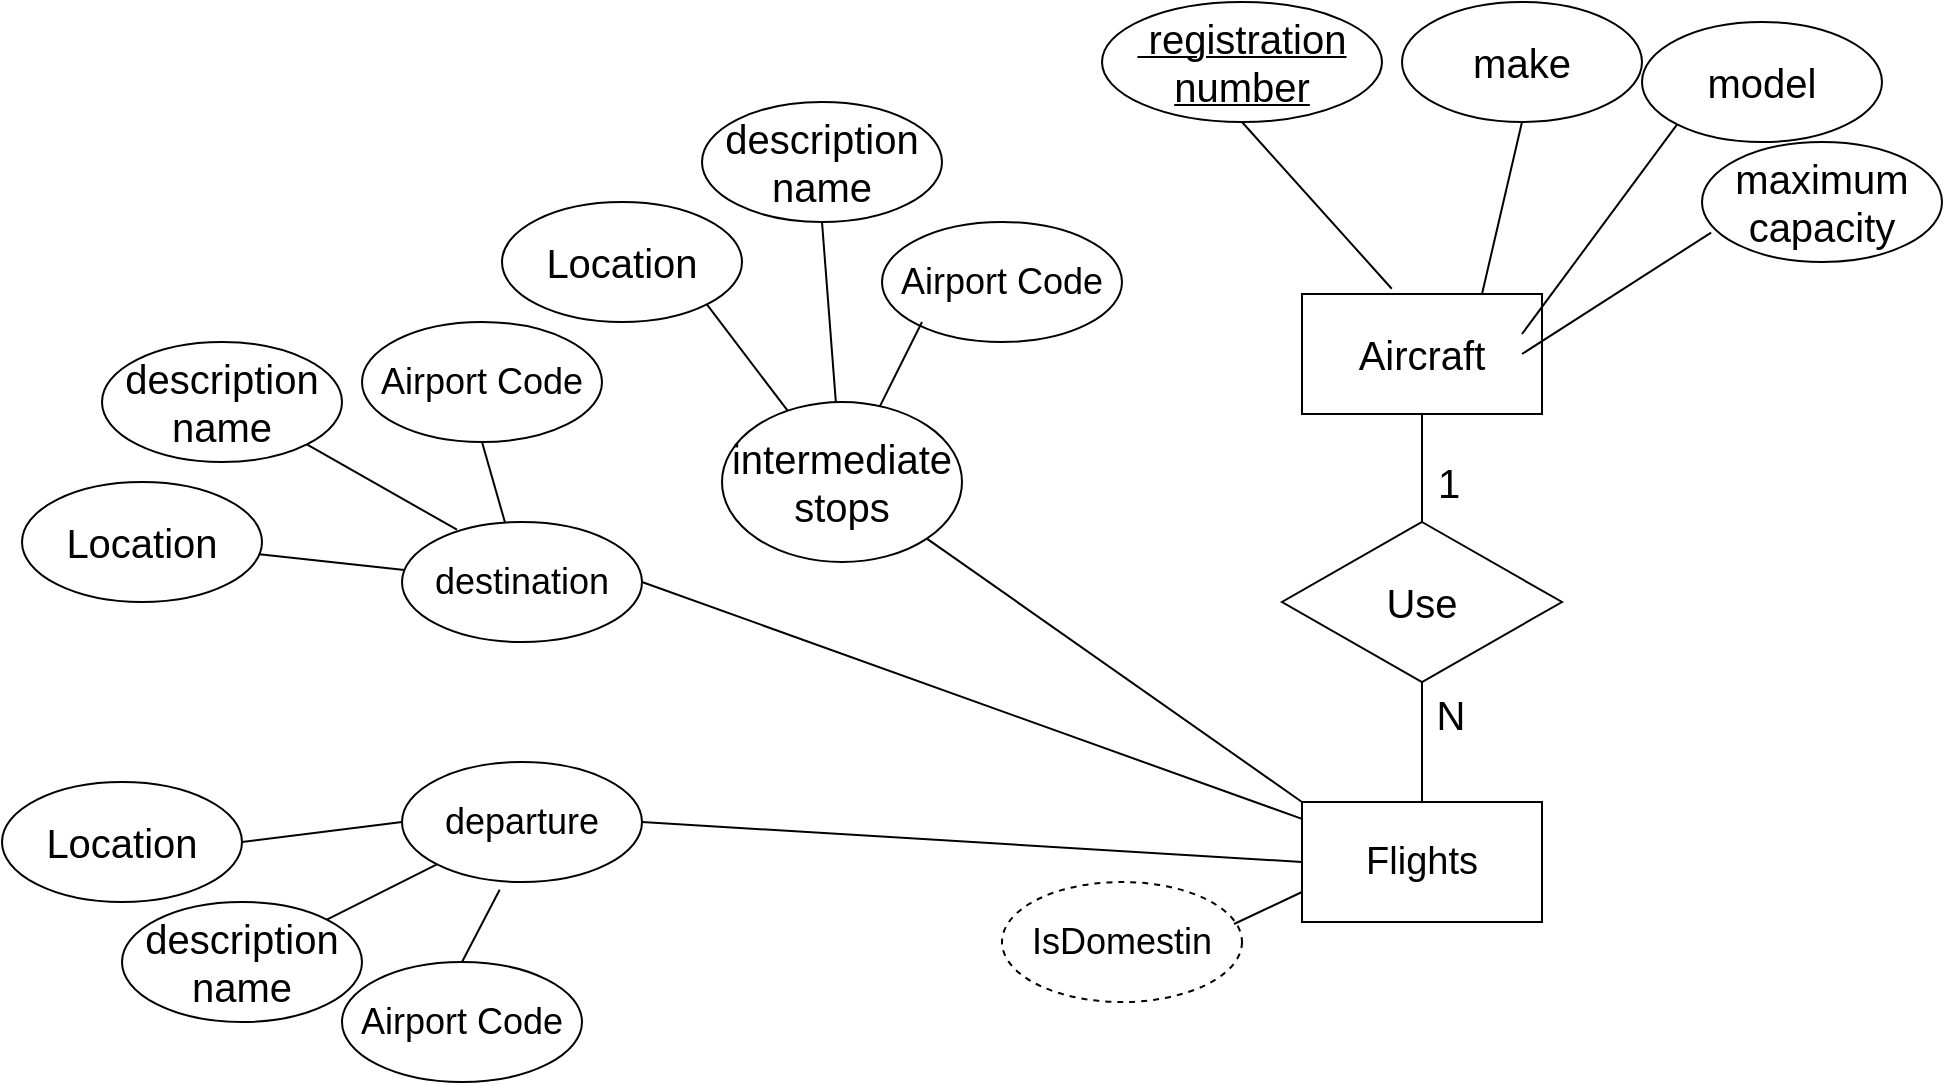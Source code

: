 <mxfile version="15.7.0" type="github">
  <diagram id="3nHWKs5S-ABrskF8WtKg" name="Page-1">
    <mxGraphModel dx="2014" dy="1089" grid="1" gridSize="10" guides="1" tooltips="1" connect="1" arrows="1" fold="1" page="1" pageScale="1" pageWidth="4681" pageHeight="3300" math="0" shadow="0">
      <root>
        <mxCell id="0" />
        <mxCell id="1" parent="0" />
        <mxCell id="D0vi7zzEL4y-7OBPKq5H-2" value="&lt;font style=&quot;font-size: 20px&quot;&gt;Aircraft&lt;/font&gt;" style="rounded=0;whiteSpace=wrap;html=1;" vertex="1" parent="1">
          <mxGeometry x="680" y="186" width="120" height="60" as="geometry" />
        </mxCell>
        <mxCell id="D0vi7zzEL4y-7OBPKq5H-3" value="&lt;u&gt;&lt;font style=&quot;font-size: 20px&quot;&gt;&amp;nbsp;registration number&lt;/font&gt;&lt;/u&gt;" style="ellipse;whiteSpace=wrap;html=1;" vertex="1" parent="1">
          <mxGeometry x="580" y="40" width="140" height="60" as="geometry" />
        </mxCell>
        <mxCell id="D0vi7zzEL4y-7OBPKq5H-4" value="" style="endArrow=none;html=1;rounded=0;entryX=0.5;entryY=1;entryDx=0;entryDy=0;exitX=0.374;exitY=-0.044;exitDx=0;exitDy=0;exitPerimeter=0;" edge="1" parent="1" source="D0vi7zzEL4y-7OBPKq5H-2" target="D0vi7zzEL4y-7OBPKq5H-3">
          <mxGeometry width="50" height="50" relative="1" as="geometry">
            <mxPoint x="730" y="186" as="sourcePoint" />
            <mxPoint x="780" y="136" as="targetPoint" />
          </mxGeometry>
        </mxCell>
        <mxCell id="D0vi7zzEL4y-7OBPKq5H-6" value="&lt;font style=&quot;font-size: 20px&quot;&gt;make&lt;/font&gt;" style="ellipse;whiteSpace=wrap;html=1;" vertex="1" parent="1">
          <mxGeometry x="730" y="40" width="120" height="60" as="geometry" />
        </mxCell>
        <mxCell id="D0vi7zzEL4y-7OBPKq5H-8" value="&lt;font style=&quot;font-size: 20px&quot;&gt;model&lt;/font&gt;" style="ellipse;whiteSpace=wrap;html=1;" vertex="1" parent="1">
          <mxGeometry x="850" y="50" width="120" height="60" as="geometry" />
        </mxCell>
        <mxCell id="D0vi7zzEL4y-7OBPKq5H-9" value="&lt;font style=&quot;font-size: 20px&quot;&gt;maximum capacity&lt;/font&gt;" style="ellipse;whiteSpace=wrap;html=1;" vertex="1" parent="1">
          <mxGeometry x="880" y="110" width="120" height="60" as="geometry" />
        </mxCell>
        <mxCell id="D0vi7zzEL4y-7OBPKq5H-11" value="" style="endArrow=none;html=1;rounded=0;entryX=0.5;entryY=1;entryDx=0;entryDy=0;" edge="1" parent="1" target="D0vi7zzEL4y-7OBPKq5H-6">
          <mxGeometry width="50" height="50" relative="1" as="geometry">
            <mxPoint x="770" y="186" as="sourcePoint" />
            <mxPoint x="820" y="136" as="targetPoint" />
          </mxGeometry>
        </mxCell>
        <mxCell id="D0vi7zzEL4y-7OBPKq5H-12" value="" style="endArrow=none;html=1;rounded=0;entryX=0;entryY=1;entryDx=0;entryDy=0;" edge="1" parent="1" target="D0vi7zzEL4y-7OBPKq5H-8">
          <mxGeometry width="50" height="50" relative="1" as="geometry">
            <mxPoint x="790" y="206" as="sourcePoint" />
            <mxPoint x="840" y="156" as="targetPoint" />
          </mxGeometry>
        </mxCell>
        <mxCell id="D0vi7zzEL4y-7OBPKq5H-13" value="" style="endArrow=none;html=1;rounded=0;entryX=0.038;entryY=0.755;entryDx=0;entryDy=0;entryPerimeter=0;" edge="1" parent="1" target="D0vi7zzEL4y-7OBPKq5H-9">
          <mxGeometry width="50" height="50" relative="1" as="geometry">
            <mxPoint x="790" y="216" as="sourcePoint" />
            <mxPoint x="840" y="166" as="targetPoint" />
          </mxGeometry>
        </mxCell>
        <mxCell id="D0vi7zzEL4y-7OBPKq5H-14" value="&lt;font style=&quot;font-size: 19px&quot;&gt;Flights&lt;/font&gt;" style="rounded=0;whiteSpace=wrap;html=1;" vertex="1" parent="1">
          <mxGeometry x="680" y="440" width="120" height="60" as="geometry" />
        </mxCell>
        <mxCell id="D0vi7zzEL4y-7OBPKq5H-16" value="&lt;font style=&quot;font-size: 18px&quot;&gt;destination&lt;/font&gt;" style="ellipse;whiteSpace=wrap;html=1;" vertex="1" parent="1">
          <mxGeometry x="230" y="300" width="120" height="60" as="geometry" />
        </mxCell>
        <mxCell id="D0vi7zzEL4y-7OBPKq5H-17" value="" style="endArrow=none;html=1;rounded=0;fontSize=20;exitX=1;exitY=0.5;exitDx=0;exitDy=0;" edge="1" parent="1" source="D0vi7zzEL4y-7OBPKq5H-16" target="D0vi7zzEL4y-7OBPKq5H-14">
          <mxGeometry width="50" height="50" relative="1" as="geometry">
            <mxPoint x="520" y="480" as="sourcePoint" />
            <mxPoint x="570" y="430" as="targetPoint" />
          </mxGeometry>
        </mxCell>
        <mxCell id="D0vi7zzEL4y-7OBPKq5H-19" value="&lt;span style=&quot;font-size: 18px&quot;&gt;IsDomestin&lt;/span&gt;" style="ellipse;whiteSpace=wrap;html=1;dashed=1;" vertex="1" parent="1">
          <mxGeometry x="530" y="480" width="120" height="60" as="geometry" />
        </mxCell>
        <mxCell id="D0vi7zzEL4y-7OBPKq5H-21" value="" style="endArrow=none;html=1;rounded=0;fontSize=20;entryX=0;entryY=0.75;entryDx=0;entryDy=0;exitX=0.967;exitY=0.35;exitDx=0;exitDy=0;exitPerimeter=0;" edge="1" parent="1" source="D0vi7zzEL4y-7OBPKq5H-19" target="D0vi7zzEL4y-7OBPKq5H-14">
          <mxGeometry width="50" height="50" relative="1" as="geometry">
            <mxPoint x="510" y="620" as="sourcePoint" />
            <mxPoint x="560" y="570" as="targetPoint" />
          </mxGeometry>
        </mxCell>
        <mxCell id="D0vi7zzEL4y-7OBPKq5H-23" value="" style="endArrow=none;html=1;rounded=0;fontSize=20;entryX=0;entryY=0.5;entryDx=0;entryDy=0;exitX=1;exitY=0.5;exitDx=0;exitDy=0;" edge="1" parent="1" source="D0vi7zzEL4y-7OBPKq5H-26" target="D0vi7zzEL4y-7OBPKq5H-14">
          <mxGeometry width="50" height="50" relative="1" as="geometry">
            <mxPoint x="350" y="450" as="sourcePoint" />
            <mxPoint x="760" y="340" as="targetPoint" />
          </mxGeometry>
        </mxCell>
        <mxCell id="D0vi7zzEL4y-7OBPKq5H-26" value="&lt;span style=&quot;font-size: 18px&quot;&gt;departure&lt;/span&gt;" style="ellipse;whiteSpace=wrap;html=1;" vertex="1" parent="1">
          <mxGeometry x="230" y="420" width="120" height="60" as="geometry" />
        </mxCell>
        <mxCell id="D0vi7zzEL4y-7OBPKq5H-28" value="&lt;span style=&quot;font-size: 18px&quot;&gt;Airport Code&lt;/span&gt;" style="ellipse;whiteSpace=wrap;html=1;" vertex="1" parent="1">
          <mxGeometry x="210" y="200" width="120" height="60" as="geometry" />
        </mxCell>
        <mxCell id="D0vi7zzEL4y-7OBPKq5H-29" value="" style="endArrow=none;html=1;rounded=0;fontSize=20;entryX=0.5;entryY=1;entryDx=0;entryDy=0;" edge="1" parent="1" source="D0vi7zzEL4y-7OBPKq5H-16" target="D0vi7zzEL4y-7OBPKq5H-28">
          <mxGeometry width="50" height="50" relative="1" as="geometry">
            <mxPoint x="710" y="380" as="sourcePoint" />
            <mxPoint x="760" y="330" as="targetPoint" />
          </mxGeometry>
        </mxCell>
        <mxCell id="D0vi7zzEL4y-7OBPKq5H-30" value="&lt;font style=&quot;font-size: 20px&quot;&gt;description name&lt;/font&gt;" style="ellipse;whiteSpace=wrap;html=1;" vertex="1" parent="1">
          <mxGeometry x="80" y="210" width="120" height="60" as="geometry" />
        </mxCell>
        <mxCell id="D0vi7zzEL4y-7OBPKq5H-31" value="&lt;font style=&quot;font-size: 20px&quot;&gt;Location&lt;/font&gt;" style="ellipse;whiteSpace=wrap;html=1;" vertex="1" parent="1">
          <mxGeometry x="40" y="280" width="120" height="60" as="geometry" />
        </mxCell>
        <mxCell id="D0vi7zzEL4y-7OBPKq5H-32" value="" style="endArrow=none;html=1;rounded=0;fontSize=20;entryX=1;entryY=1;entryDx=0;entryDy=0;exitX=0.229;exitY=0.064;exitDx=0;exitDy=0;exitPerimeter=0;" edge="1" parent="1" source="D0vi7zzEL4y-7OBPKq5H-16" target="D0vi7zzEL4y-7OBPKq5H-30">
          <mxGeometry width="50" height="50" relative="1" as="geometry">
            <mxPoint x="710" y="360" as="sourcePoint" />
            <mxPoint x="760" y="310" as="targetPoint" />
          </mxGeometry>
        </mxCell>
        <mxCell id="D0vi7zzEL4y-7OBPKq5H-34" value="" style="endArrow=none;html=1;rounded=0;fontSize=20;" edge="1" parent="1" source="D0vi7zzEL4y-7OBPKq5H-16" target="D0vi7zzEL4y-7OBPKq5H-31">
          <mxGeometry width="50" height="50" relative="1" as="geometry">
            <mxPoint x="710" y="360" as="sourcePoint" />
            <mxPoint x="760" y="310" as="targetPoint" />
          </mxGeometry>
        </mxCell>
        <mxCell id="D0vi7zzEL4y-7OBPKq5H-35" value="&lt;span style=&quot;font-size: 18px&quot;&gt;Airport Code&lt;/span&gt;" style="ellipse;whiteSpace=wrap;html=1;" vertex="1" parent="1">
          <mxGeometry x="200" y="520" width="120" height="60" as="geometry" />
        </mxCell>
        <mxCell id="D0vi7zzEL4y-7OBPKq5H-36" value="&lt;font style=&quot;font-size: 20px&quot;&gt;description name&lt;/font&gt;" style="ellipse;whiteSpace=wrap;html=1;" vertex="1" parent="1">
          <mxGeometry x="90" y="490" width="120" height="60" as="geometry" />
        </mxCell>
        <mxCell id="D0vi7zzEL4y-7OBPKq5H-37" value="&lt;font style=&quot;font-size: 20px&quot;&gt;Location&lt;/font&gt;" style="ellipse;whiteSpace=wrap;html=1;" vertex="1" parent="1">
          <mxGeometry x="30" y="430" width="120" height="60" as="geometry" />
        </mxCell>
        <mxCell id="D0vi7zzEL4y-7OBPKq5H-38" value="" style="endArrow=none;html=1;rounded=0;fontSize=20;exitX=0.5;exitY=0;exitDx=0;exitDy=0;entryX=0.407;entryY=1.064;entryDx=0;entryDy=0;entryPerimeter=0;" edge="1" parent="1" source="D0vi7zzEL4y-7OBPKq5H-35" target="D0vi7zzEL4y-7OBPKq5H-26">
          <mxGeometry width="50" height="50" relative="1" as="geometry">
            <mxPoint x="860" y="490" as="sourcePoint" />
            <mxPoint x="910" y="440" as="targetPoint" />
          </mxGeometry>
        </mxCell>
        <mxCell id="D0vi7zzEL4y-7OBPKq5H-39" value="" style="endArrow=none;html=1;rounded=0;fontSize=20;exitX=1;exitY=0;exitDx=0;exitDy=0;" edge="1" parent="1" source="D0vi7zzEL4y-7OBPKq5H-36" target="D0vi7zzEL4y-7OBPKq5H-26">
          <mxGeometry width="50" height="50" relative="1" as="geometry">
            <mxPoint x="860" y="490" as="sourcePoint" />
            <mxPoint x="910" y="440" as="targetPoint" />
          </mxGeometry>
        </mxCell>
        <mxCell id="D0vi7zzEL4y-7OBPKq5H-40" value="" style="endArrow=none;html=1;rounded=0;fontSize=20;exitX=1;exitY=0.5;exitDx=0;exitDy=0;entryX=0;entryY=0.5;entryDx=0;entryDy=0;" edge="1" parent="1" source="D0vi7zzEL4y-7OBPKq5H-37" target="D0vi7zzEL4y-7OBPKq5H-26">
          <mxGeometry width="50" height="50" relative="1" as="geometry">
            <mxPoint x="860" y="490" as="sourcePoint" />
            <mxPoint x="910" y="440" as="targetPoint" />
          </mxGeometry>
        </mxCell>
        <mxCell id="D0vi7zzEL4y-7OBPKq5H-41" value="&lt;span style=&quot;font-size: 18px&quot;&gt;Airport Code&lt;/span&gt;" style="ellipse;whiteSpace=wrap;html=1;" vertex="1" parent="1">
          <mxGeometry x="470" y="150" width="120" height="60" as="geometry" />
        </mxCell>
        <mxCell id="D0vi7zzEL4y-7OBPKq5H-42" value="&lt;font style=&quot;font-size: 20px&quot;&gt;description name&lt;/font&gt;" style="ellipse;whiteSpace=wrap;html=1;" vertex="1" parent="1">
          <mxGeometry x="380" y="90" width="120" height="60" as="geometry" />
        </mxCell>
        <mxCell id="D0vi7zzEL4y-7OBPKq5H-43" value="&lt;font style=&quot;font-size: 20px&quot;&gt;Location&lt;/font&gt;" style="ellipse;whiteSpace=wrap;html=1;" vertex="1" parent="1">
          <mxGeometry x="280" y="140" width="120" height="60" as="geometry" />
        </mxCell>
        <mxCell id="D0vi7zzEL4y-7OBPKq5H-44" value="intermediate stops" style="ellipse;whiteSpace=wrap;html=1;fontSize=20;align=center;" vertex="1" parent="1">
          <mxGeometry x="390" y="240" width="120" height="80" as="geometry" />
        </mxCell>
        <mxCell id="D0vi7zzEL4y-7OBPKq5H-45" value="" style="endArrow=none;html=1;rounded=0;fontSize=20;" edge="1" parent="1" source="D0vi7zzEL4y-7OBPKq5H-44">
          <mxGeometry width="50" height="50" relative="1" as="geometry">
            <mxPoint x="860" y="490" as="sourcePoint" />
            <mxPoint x="490" y="200" as="targetPoint" />
          </mxGeometry>
        </mxCell>
        <mxCell id="D0vi7zzEL4y-7OBPKq5H-46" value="" style="endArrow=none;html=1;rounded=0;fontSize=20;entryX=0.5;entryY=1;entryDx=0;entryDy=0;" edge="1" parent="1" source="D0vi7zzEL4y-7OBPKq5H-44" target="D0vi7zzEL4y-7OBPKq5H-42">
          <mxGeometry width="50" height="50" relative="1" as="geometry">
            <mxPoint x="720" y="250" as="sourcePoint" />
            <mxPoint x="910" y="440" as="targetPoint" />
          </mxGeometry>
        </mxCell>
        <mxCell id="D0vi7zzEL4y-7OBPKq5H-47" value="" style="endArrow=none;html=1;rounded=0;fontSize=20;entryX=1;entryY=1;entryDx=0;entryDy=0;" edge="1" parent="1" source="D0vi7zzEL4y-7OBPKq5H-44" target="D0vi7zzEL4y-7OBPKq5H-43">
          <mxGeometry width="50" height="50" relative="1" as="geometry">
            <mxPoint x="510" y="240" as="sourcePoint" />
            <mxPoint x="910" y="440" as="targetPoint" />
          </mxGeometry>
        </mxCell>
        <mxCell id="D0vi7zzEL4y-7OBPKq5H-48" value="" style="endArrow=none;html=1;rounded=0;fontSize=20;entryX=1;entryY=1;entryDx=0;entryDy=0;exitX=0;exitY=0;exitDx=0;exitDy=0;" edge="1" parent="1" source="D0vi7zzEL4y-7OBPKq5H-14" target="D0vi7zzEL4y-7OBPKq5H-44">
          <mxGeometry width="50" height="50" relative="1" as="geometry">
            <mxPoint x="860" y="490" as="sourcePoint" />
            <mxPoint x="910" y="440" as="targetPoint" />
          </mxGeometry>
        </mxCell>
        <mxCell id="D0vi7zzEL4y-7OBPKq5H-51" value="Use" style="rhombus;whiteSpace=wrap;html=1;fontSize=20;align=center;" vertex="1" parent="1">
          <mxGeometry x="670" y="300" width="140" height="80" as="geometry" />
        </mxCell>
        <mxCell id="D0vi7zzEL4y-7OBPKq5H-53" value="" style="endArrow=none;html=1;rounded=0;fontSize=20;exitX=0.5;exitY=0;exitDx=0;exitDy=0;entryX=0.5;entryY=1;entryDx=0;entryDy=0;" edge="1" parent="1" source="D0vi7zzEL4y-7OBPKq5H-14" target="D0vi7zzEL4y-7OBPKq5H-51">
          <mxGeometry width="50" height="50" relative="1" as="geometry">
            <mxPoint x="860" y="490" as="sourcePoint" />
            <mxPoint x="910" y="440" as="targetPoint" />
          </mxGeometry>
        </mxCell>
        <mxCell id="D0vi7zzEL4y-7OBPKq5H-54" value="" style="endArrow=none;html=1;rounded=0;fontSize=20;entryX=0.5;entryY=1;entryDx=0;entryDy=0;" edge="1" parent="1" source="D0vi7zzEL4y-7OBPKq5H-51" target="D0vi7zzEL4y-7OBPKq5H-2">
          <mxGeometry width="50" height="50" relative="1" as="geometry">
            <mxPoint x="860" y="490" as="sourcePoint" />
            <mxPoint x="910" y="440" as="targetPoint" />
          </mxGeometry>
        </mxCell>
        <mxCell id="D0vi7zzEL4y-7OBPKq5H-55" value="1" style="text;html=1;align=center;verticalAlign=middle;resizable=0;points=[];autosize=1;strokeColor=none;fillColor=none;fontSize=20;" vertex="1" parent="1">
          <mxGeometry x="738" y="265" width="30" height="30" as="geometry" />
        </mxCell>
        <mxCell id="D0vi7zzEL4y-7OBPKq5H-56" value="N" style="text;html=1;align=center;verticalAlign=middle;resizable=0;points=[];autosize=1;strokeColor=none;fillColor=none;fontSize=20;" vertex="1" parent="1">
          <mxGeometry x="739" y="381" width="30" height="30" as="geometry" />
        </mxCell>
      </root>
    </mxGraphModel>
  </diagram>
</mxfile>
